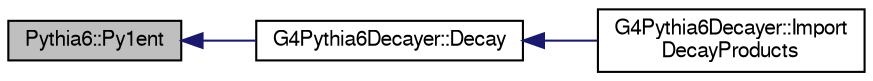 digraph "Pythia6::Py1ent"
{
  bgcolor="transparent";
  edge [fontname="FreeSans",fontsize="10",labelfontname="FreeSans",labelfontsize="10"];
  node [fontname="FreeSans",fontsize="10",shape=record];
  rankdir="LR";
  Node1 [label="Pythia6::Py1ent",height=0.2,width=0.4,color="black", fillcolor="grey75", style="filled" fontcolor="black"];
  Node1 -> Node2 [dir="back",color="midnightblue",fontsize="10",style="solid",fontname="FreeSans"];
  Node2 [label="G4Pythia6Decayer::Decay",height=0.2,width=0.4,color="black",URL="$d8/d46/classG4Pythia6Decayer.html#a63cee99c2dbc69ce4915964e31cd5480"];
  Node2 -> Node3 [dir="back",color="midnightblue",fontsize="10",style="solid",fontname="FreeSans"];
  Node3 [label="G4Pythia6Decayer::Import\lDecayProducts",height=0.2,width=0.4,color="black",URL="$d8/d46/classG4Pythia6Decayer.html#abfacb9324d1fbeb7ff32c0cbff78dfec"];
}
